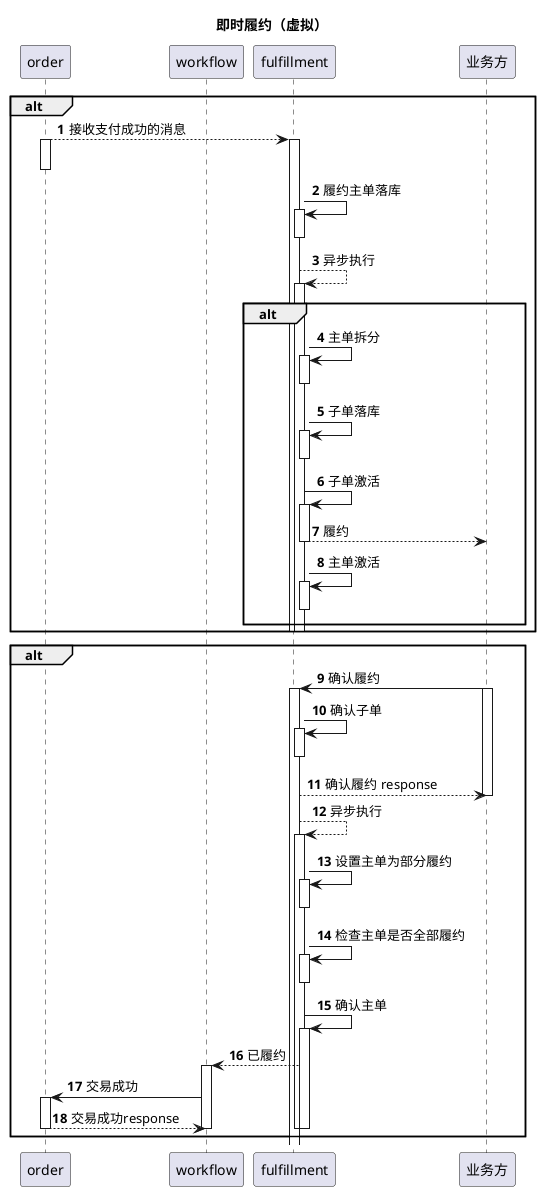 @startuml
title 即时履约（虚拟）
autonumber
participant order
participant workflow
participant fulfillment
participant 业务方

alt
order --> fulfillment:接收支付成功的消息
activate order
deactivate order

activate fulfillment
fulfillment -> fulfillment:履约主单落库
activate fulfillment
deactivate fulfillment
fulfillment --> fulfillment:异步执行
activate fulfillment
    alt
    fulfillment -> fulfillment:主单拆分
    activate fulfillment
    deactivate fulfillment
    
    fulfillment -> fulfillment:子单落库
    activate fulfillment
    deactivate fulfillment
    
    fulfillment -> fulfillment:子单激活
    activate fulfillment
    fulfillment --> 业务方:履约
    deactivate fulfillment
    fulfillment -> fulfillment:主单激活
    activate fulfillment
    deactivate fulfillment
    end
deactivate fulfillment
deactivate fulfillment
end

alt
业务方 -> fulfillment:确认履约
activate 业务方
activate fulfillment

fulfillment -> fulfillment:确认子单
activate fulfillment
deactivate fulfillment
fulfillment --> 业务方:确认履约 response
deactivate 业务方

fulfillment --> fulfillment:异步执行
activate fulfillment
fulfillment -> fulfillment:设置主单为部分履约
activate fulfillment
deactivate fulfillment

fulfillment -> fulfillment:检查主单是否全部履约
activate fulfillment
deactivate fulfillment

fulfillment -> fulfillment:确认主单
activate fulfillment
fulfillment-->workflow:已履约
activate workflow
workflow -> order:交易成功
activate order
order-->workflow:交易成功response
deactivate order
deactivate workflow
deactivate fulfillment

deactivate fulfillment
end
@enduml